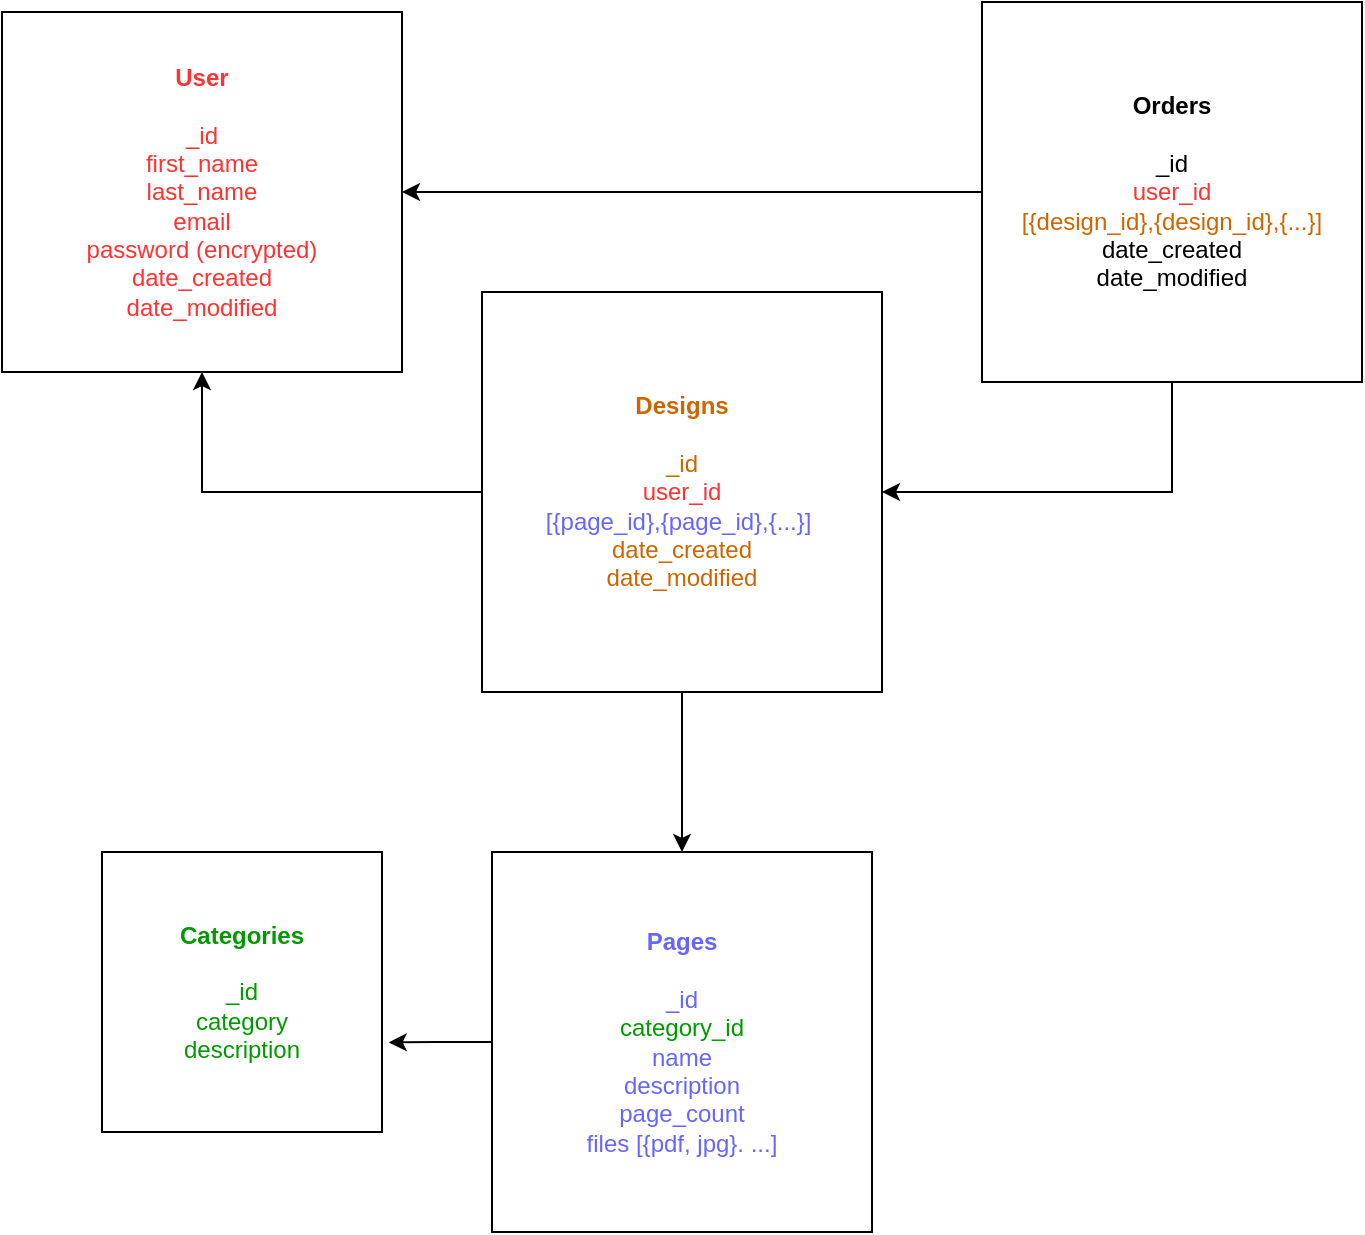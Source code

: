 <mxfile version="21.7.5" type="device">
  <diagram name="Page-1" id="2pIbgVz0KJ61SowLPMG9">
    <mxGraphModel dx="2497" dy="797" grid="1" gridSize="10" guides="1" tooltips="1" connect="1" arrows="1" fold="1" page="1" pageScale="1" pageWidth="850" pageHeight="1100" math="0" shadow="0">
      <root>
        <mxCell id="0" />
        <mxCell id="1" parent="0" />
        <mxCell id="hVuaewwp5bfZHh35y_4K-1" value="&lt;font color=&quot;#ff3333&quot;&gt;&lt;b&gt;User&lt;br&gt;&lt;/b&gt;&lt;br&gt;_id&lt;br&gt;first_name&lt;br&gt;last_name&lt;br&gt;email&lt;br&gt;password (encrypted)&lt;br&gt;date_created&lt;br&gt;date_modified&lt;/font&gt;" style="rounded=0;whiteSpace=wrap;html=1;" parent="1" vertex="1">
          <mxGeometry x="-20" y="120" width="200" height="180" as="geometry" />
        </mxCell>
        <mxCell id="hVuaewwp5bfZHh35y_4K-10" style="edgeStyle=orthogonalEdgeStyle;rounded=0;orthogonalLoop=1;jettySize=auto;html=1;exitX=0.5;exitY=1;exitDx=0;exitDy=0;entryX=0.5;entryY=0;entryDx=0;entryDy=0;" parent="1" source="hVuaewwp5bfZHh35y_4K-2" target="hVuaewwp5bfZHh35y_4K-5" edge="1">
          <mxGeometry relative="1" as="geometry" />
        </mxCell>
        <mxCell id="42dLaQQUqvtP6BKY-mq_-8" style="edgeStyle=orthogonalEdgeStyle;rounded=0;orthogonalLoop=1;jettySize=auto;html=1;entryX=0.5;entryY=1;entryDx=0;entryDy=0;" edge="1" parent="1" source="hVuaewwp5bfZHh35y_4K-2" target="hVuaewwp5bfZHh35y_4K-1">
          <mxGeometry relative="1" as="geometry" />
        </mxCell>
        <mxCell id="hVuaewwp5bfZHh35y_4K-2" value="&lt;b&gt;&lt;font color=&quot;#cc6600&quot;&gt;Designs&lt;/font&gt;&lt;br&gt;&lt;/b&gt;&lt;br&gt;&lt;font color=&quot;#cc6600&quot;&gt;_id&lt;/font&gt;&lt;br&gt;&lt;font style=&quot;&quot; color=&quot;#ff3333&quot;&gt;user_id&lt;br&gt;&lt;/font&gt;&lt;font style=&quot;&quot; color=&quot;#6666ff&quot;&gt;[{page_id},{page_id},{...}]&lt;b&gt;&amp;nbsp;&lt;/b&gt;&lt;br&gt;&lt;/font&gt;&lt;font color=&quot;#cc6600&quot;&gt;date_created&lt;/font&gt;&lt;br&gt;&lt;font color=&quot;#cc6600&quot;&gt;date_modified&lt;/font&gt;" style="whiteSpace=wrap;html=1;aspect=fixed;" parent="1" vertex="1">
          <mxGeometry x="220" y="260" width="200" height="200" as="geometry" />
        </mxCell>
        <mxCell id="42dLaQQUqvtP6BKY-mq_-5" style="edgeStyle=orthogonalEdgeStyle;rounded=0;orthogonalLoop=1;jettySize=auto;html=1;entryX=1;entryY=0.5;entryDx=0;entryDy=0;" edge="1" parent="1" source="hVuaewwp5bfZHh35y_4K-3" target="hVuaewwp5bfZHh35y_4K-1">
          <mxGeometry relative="1" as="geometry" />
        </mxCell>
        <mxCell id="42dLaQQUqvtP6BKY-mq_-7" style="edgeStyle=orthogonalEdgeStyle;rounded=0;orthogonalLoop=1;jettySize=auto;html=1;exitX=0.5;exitY=1;exitDx=0;exitDy=0;entryX=1;entryY=0.5;entryDx=0;entryDy=0;" edge="1" parent="1" source="hVuaewwp5bfZHh35y_4K-3" target="hVuaewwp5bfZHh35y_4K-2">
          <mxGeometry relative="1" as="geometry" />
        </mxCell>
        <mxCell id="hVuaewwp5bfZHh35y_4K-3" value="&lt;b&gt;Orders&lt;br&gt;&lt;/b&gt;&lt;br&gt;_id&lt;br&gt;&lt;font style=&quot;&quot; color=&quot;#ff3333&quot;&gt;user_id&lt;br&gt;&lt;/font&gt;&lt;font style=&quot;&quot; color=&quot;#cc6600&quot;&gt;[{design_id},{design_id},{...}]&lt;br&gt;&lt;/font&gt;date_created&lt;br&gt;date_modified" style="whiteSpace=wrap;html=1;aspect=fixed;" parent="1" vertex="1">
          <mxGeometry x="470" y="115" width="190" height="190" as="geometry" />
        </mxCell>
        <mxCell id="42dLaQQUqvtP6BKY-mq_-10" style="edgeStyle=orthogonalEdgeStyle;rounded=0;orthogonalLoop=1;jettySize=auto;html=1;entryX=1.024;entryY=0.68;entryDx=0;entryDy=0;entryPerimeter=0;" edge="1" parent="1" source="hVuaewwp5bfZHh35y_4K-5" target="hVuaewwp5bfZHh35y_4K-6">
          <mxGeometry relative="1" as="geometry" />
        </mxCell>
        <mxCell id="hVuaewwp5bfZHh35y_4K-5" value="&lt;b style=&quot;color: rgb(102, 102, 255);&quot;&gt;Pages&lt;br&gt;&lt;/b&gt;&lt;br&gt;&lt;font color=&quot;#6666ff&quot;&gt;_id&lt;/font&gt;&lt;br&gt;&lt;font color=&quot;#009900&quot;&gt;category_id&lt;br&gt;&lt;/font&gt;&lt;font color=&quot;#6666ff&quot;&gt;name&lt;/font&gt;&lt;br&gt;&lt;font color=&quot;#6666ff&quot;&gt;description&lt;/font&gt;&lt;br&gt;&lt;font color=&quot;#6666ff&quot;&gt;page_count&lt;/font&gt;&lt;br&gt;&lt;font color=&quot;#6666ff&quot;&gt;files [{pdf, jpg}. ...]&lt;/font&gt;" style="whiteSpace=wrap;html=1;aspect=fixed;" parent="1" vertex="1">
          <mxGeometry x="225" y="540" width="190" height="190" as="geometry" />
        </mxCell>
        <mxCell id="hVuaewwp5bfZHh35y_4K-6" value="&lt;font color=&quot;#009900&quot;&gt;&lt;b&gt;Categories&lt;br&gt;&lt;/b&gt;&lt;br&gt;_id&lt;br&gt;category&lt;br&gt;description&lt;/font&gt;" style="whiteSpace=wrap;html=1;aspect=fixed;" parent="1" vertex="1">
          <mxGeometry x="30" y="540" width="140" height="140" as="geometry" />
        </mxCell>
      </root>
    </mxGraphModel>
  </diagram>
</mxfile>
